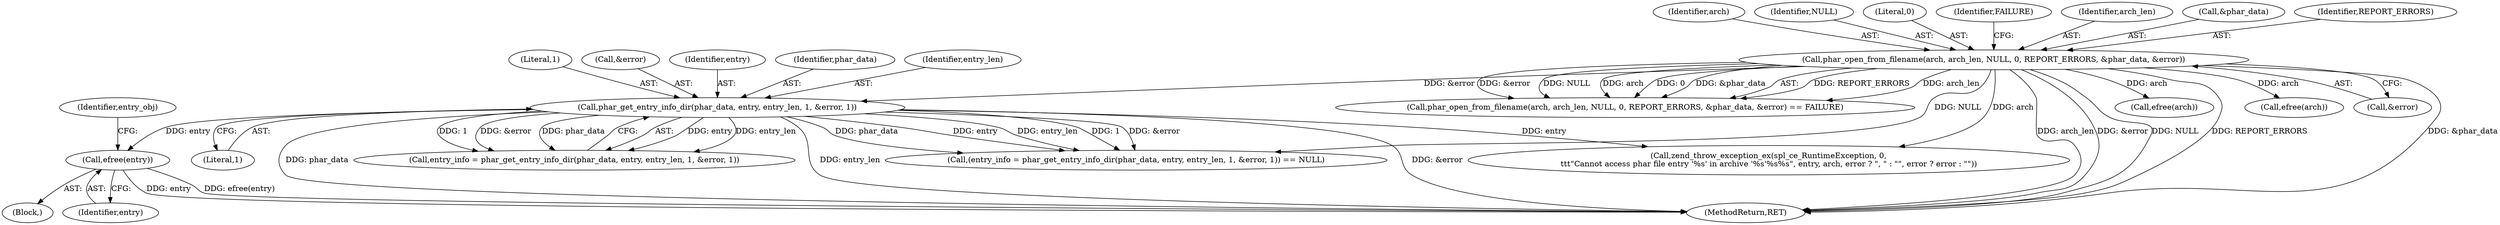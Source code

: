 digraph "0_php_1e9b175204e3286d64dfd6c9f09151c31b5e099a_16@API" {
"1000262" [label="(Call,efree(entry))"];
"1000231" [label="(Call,phar_get_entry_info_dir(phar_data, entry, entry_len, 1, &error, 1))"];
"1000192" [label="(Call,phar_open_from_filename(arch, arch_len, NULL, 0, REPORT_ERRORS, &phar_data, &error))"];
"1000193" [label="(Identifier,arch)"];
"1000241" [label="(Call,zend_throw_exception_ex(spl_ce_RuntimeException, 0,\n\t\t\t\"Cannot access phar file entry '%s' in archive '%s'%s%s\", entry, arch, error ? \", \" : \"\", error ? error : \"\"))"];
"1000195" [label="(Identifier,NULL)"];
"1000204" [label="(Call,efree(arch))"];
"1000236" [label="(Call,&error)"];
"1000228" [label="(Call,(entry_info = phar_get_entry_info_dir(phar_data, entry, entry_len, 1, &error, 1)) == NULL)"];
"1000233" [label="(Identifier,entry)"];
"1000231" [label="(Call,phar_get_entry_info_dir(phar_data, entry, entry_len, 1, &error, 1))"];
"1000232" [label="(Identifier,phar_data)"];
"1000234" [label="(Identifier,entry_len)"];
"1000103" [label="(Block,)"];
"1000196" [label="(Literal,0)"];
"1000266" [label="(Identifier,entry_obj)"];
"1000202" [label="(Identifier,FAILURE)"];
"1000235" [label="(Literal,1)"];
"1000194" [label="(Identifier,arch_len)"];
"1000238" [label="(Literal,1)"];
"1000198" [label="(Call,&phar_data)"];
"1000263" [label="(Identifier,entry)"];
"1000260" [label="(Call,efree(arch))"];
"1000200" [label="(Call,&error)"];
"1000197" [label="(Identifier,REPORT_ERRORS)"];
"1000262" [label="(Call,efree(entry))"];
"1000229" [label="(Call,entry_info = phar_get_entry_info_dir(phar_data, entry, entry_len, 1, &error, 1))"];
"1000191" [label="(Call,phar_open_from_filename(arch, arch_len, NULL, 0, REPORT_ERRORS, &phar_data, &error) == FAILURE)"];
"1000192" [label="(Call,phar_open_from_filename(arch, arch_len, NULL, 0, REPORT_ERRORS, &phar_data, &error))"];
"1000289" [label="(MethodReturn,RET)"];
"1000262" -> "1000103"  [label="AST: "];
"1000262" -> "1000263"  [label="CFG: "];
"1000263" -> "1000262"  [label="AST: "];
"1000266" -> "1000262"  [label="CFG: "];
"1000262" -> "1000289"  [label="DDG: entry"];
"1000262" -> "1000289"  [label="DDG: efree(entry)"];
"1000231" -> "1000262"  [label="DDG: entry"];
"1000231" -> "1000229"  [label="AST: "];
"1000231" -> "1000238"  [label="CFG: "];
"1000232" -> "1000231"  [label="AST: "];
"1000233" -> "1000231"  [label="AST: "];
"1000234" -> "1000231"  [label="AST: "];
"1000235" -> "1000231"  [label="AST: "];
"1000236" -> "1000231"  [label="AST: "];
"1000238" -> "1000231"  [label="AST: "];
"1000229" -> "1000231"  [label="CFG: "];
"1000231" -> "1000289"  [label="DDG: &error"];
"1000231" -> "1000289"  [label="DDG: phar_data"];
"1000231" -> "1000289"  [label="DDG: entry_len"];
"1000231" -> "1000228"  [label="DDG: entry"];
"1000231" -> "1000228"  [label="DDG: entry_len"];
"1000231" -> "1000228"  [label="DDG: 1"];
"1000231" -> "1000228"  [label="DDG: &error"];
"1000231" -> "1000228"  [label="DDG: phar_data"];
"1000231" -> "1000229"  [label="DDG: entry"];
"1000231" -> "1000229"  [label="DDG: entry_len"];
"1000231" -> "1000229"  [label="DDG: 1"];
"1000231" -> "1000229"  [label="DDG: &error"];
"1000231" -> "1000229"  [label="DDG: phar_data"];
"1000192" -> "1000231"  [label="DDG: &error"];
"1000231" -> "1000241"  [label="DDG: entry"];
"1000192" -> "1000191"  [label="AST: "];
"1000192" -> "1000200"  [label="CFG: "];
"1000193" -> "1000192"  [label="AST: "];
"1000194" -> "1000192"  [label="AST: "];
"1000195" -> "1000192"  [label="AST: "];
"1000196" -> "1000192"  [label="AST: "];
"1000197" -> "1000192"  [label="AST: "];
"1000198" -> "1000192"  [label="AST: "];
"1000200" -> "1000192"  [label="AST: "];
"1000202" -> "1000192"  [label="CFG: "];
"1000192" -> "1000289"  [label="DDG: arch_len"];
"1000192" -> "1000289"  [label="DDG: &error"];
"1000192" -> "1000289"  [label="DDG: NULL"];
"1000192" -> "1000289"  [label="DDG: REPORT_ERRORS"];
"1000192" -> "1000289"  [label="DDG: &phar_data"];
"1000192" -> "1000191"  [label="DDG: REPORT_ERRORS"];
"1000192" -> "1000191"  [label="DDG: arch_len"];
"1000192" -> "1000191"  [label="DDG: &error"];
"1000192" -> "1000191"  [label="DDG: NULL"];
"1000192" -> "1000191"  [label="DDG: arch"];
"1000192" -> "1000191"  [label="DDG: 0"];
"1000192" -> "1000191"  [label="DDG: &phar_data"];
"1000192" -> "1000204"  [label="DDG: arch"];
"1000192" -> "1000228"  [label="DDG: NULL"];
"1000192" -> "1000241"  [label="DDG: arch"];
"1000192" -> "1000260"  [label="DDG: arch"];
}

